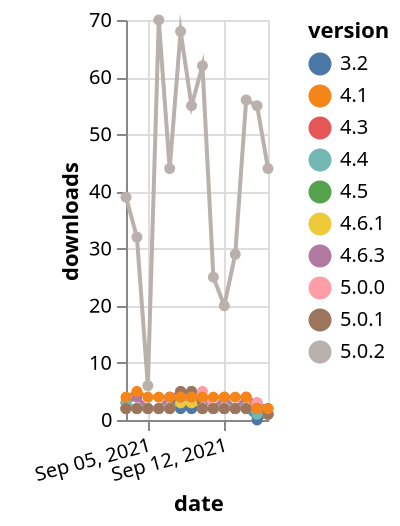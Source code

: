 {"$schema": "https://vega.github.io/schema/vega-lite/v5.json", "description": "A simple bar chart with embedded data.", "data": {"values": [{"date": "2021-09-03", "total": 36975, "delta": 39, "version": "5.0.2"}, {"date": "2021-09-04", "total": 37007, "delta": 32, "version": "5.0.2"}, {"date": "2021-09-05", "total": 37013, "delta": 6, "version": "5.0.2"}, {"date": "2021-09-06", "total": 37083, "delta": 70, "version": "5.0.2"}, {"date": "2021-09-07", "total": 37127, "delta": 44, "version": "5.0.2"}, {"date": "2021-09-08", "total": 37195, "delta": 68, "version": "5.0.2"}, {"date": "2021-09-09", "total": 37250, "delta": 55, "version": "5.0.2"}, {"date": "2021-09-10", "total": 37312, "delta": 62, "version": "5.0.2"}, {"date": "2021-09-11", "total": 37337, "delta": 25, "version": "5.0.2"}, {"date": "2021-09-12", "total": 37357, "delta": 20, "version": "5.0.2"}, {"date": "2021-09-13", "total": 37386, "delta": 29, "version": "5.0.2"}, {"date": "2021-09-14", "total": 37442, "delta": 56, "version": "5.0.2"}, {"date": "2021-09-15", "total": 37497, "delta": 55, "version": "5.0.2"}, {"date": "2021-09-16", "total": 37541, "delta": 44, "version": "5.0.2"}, {"date": "2021-09-03", "total": 4086, "delta": 2, "version": "4.5"}, {"date": "2021-09-04", "total": 4088, "delta": 2, "version": "4.5"}, {"date": "2021-09-05", "total": 4090, "delta": 2, "version": "4.5"}, {"date": "2021-09-06", "total": 4092, "delta": 2, "version": "4.5"}, {"date": "2021-09-07", "total": 4094, "delta": 2, "version": "4.5"}, {"date": "2021-09-08", "total": 4096, "delta": 2, "version": "4.5"}, {"date": "2021-09-09", "total": 4100, "delta": 4, "version": "4.5"}, {"date": "2021-09-10", "total": 4102, "delta": 2, "version": "4.5"}, {"date": "2021-09-11", "total": 4104, "delta": 2, "version": "4.5"}, {"date": "2021-09-12", "total": 4106, "delta": 2, "version": "4.5"}, {"date": "2021-09-13", "total": 4108, "delta": 2, "version": "4.5"}, {"date": "2021-09-14", "total": 4110, "delta": 2, "version": "4.5"}, {"date": "2021-09-15", "total": 4111, "delta": 1, "version": "4.5"}, {"date": "2021-09-16", "total": 4112, "delta": 1, "version": "4.5"}, {"date": "2021-09-03", "total": 6602, "delta": 3, "version": "4.6.3"}, {"date": "2021-09-04", "total": 6606, "delta": 4, "version": "4.6.3"}, {"date": "2021-09-05", "total": 6608, "delta": 2, "version": "4.6.3"}, {"date": "2021-09-06", "total": 6610, "delta": 2, "version": "4.6.3"}, {"date": "2021-09-07", "total": 6614, "delta": 4, "version": "4.6.3"}, {"date": "2021-09-08", "total": 6619, "delta": 5, "version": "4.6.3"}, {"date": "2021-09-09", "total": 6623, "delta": 4, "version": "4.6.3"}, {"date": "2021-09-10", "total": 6627, "delta": 4, "version": "4.6.3"}, {"date": "2021-09-11", "total": 6629, "delta": 2, "version": "4.6.3"}, {"date": "2021-09-12", "total": 6633, "delta": 4, "version": "4.6.3"}, {"date": "2021-09-13", "total": 6635, "delta": 2, "version": "4.6.3"}, {"date": "2021-09-14", "total": 6639, "delta": 4, "version": "4.6.3"}, {"date": "2021-09-15", "total": 6642, "delta": 3, "version": "4.6.3"}, {"date": "2021-09-16", "total": 6644, "delta": 2, "version": "4.6.3"}, {"date": "2021-09-03", "total": 3025, "delta": 2, "version": "4.3"}, {"date": "2021-09-04", "total": 3027, "delta": 2, "version": "4.3"}, {"date": "2021-09-05", "total": 3029, "delta": 2, "version": "4.3"}, {"date": "2021-09-06", "total": 3031, "delta": 2, "version": "4.3"}, {"date": "2021-09-07", "total": 3033, "delta": 2, "version": "4.3"}, {"date": "2021-09-08", "total": 3036, "delta": 3, "version": "4.3"}, {"date": "2021-09-09", "total": 3038, "delta": 2, "version": "4.3"}, {"date": "2021-09-10", "total": 3040, "delta": 2, "version": "4.3"}, {"date": "2021-09-11", "total": 3042, "delta": 2, "version": "4.3"}, {"date": "2021-09-12", "total": 3044, "delta": 2, "version": "4.3"}, {"date": "2021-09-13", "total": 3046, "delta": 2, "version": "4.3"}, {"date": "2021-09-14", "total": 3048, "delta": 2, "version": "4.3"}, {"date": "2021-09-15", "total": 3049, "delta": 1, "version": "4.3"}, {"date": "2021-09-16", "total": 3050, "delta": 1, "version": "4.3"}, {"date": "2021-09-03", "total": 3136, "delta": 2, "version": "3.2"}, {"date": "2021-09-04", "total": 3138, "delta": 2, "version": "3.2"}, {"date": "2021-09-05", "total": 3140, "delta": 2, "version": "3.2"}, {"date": "2021-09-06", "total": 3142, "delta": 2, "version": "3.2"}, {"date": "2021-09-07", "total": 3144, "delta": 2, "version": "3.2"}, {"date": "2021-09-08", "total": 3146, "delta": 2, "version": "3.2"}, {"date": "2021-09-09", "total": 3148, "delta": 2, "version": "3.2"}, {"date": "2021-09-10", "total": 3150, "delta": 2, "version": "3.2"}, {"date": "2021-09-11", "total": 3152, "delta": 2, "version": "3.2"}, {"date": "2021-09-12", "total": 3154, "delta": 2, "version": "3.2"}, {"date": "2021-09-13", "total": 3156, "delta": 2, "version": "3.2"}, {"date": "2021-09-14", "total": 3158, "delta": 2, "version": "3.2"}, {"date": "2021-09-15", "total": 3158, "delta": 0, "version": "3.2"}, {"date": "2021-09-16", "total": 3159, "delta": 1, "version": "3.2"}, {"date": "2021-09-03", "total": 71744, "delta": 2, "version": "4.6.1"}, {"date": "2021-09-04", "total": 71746, "delta": 2, "version": "4.6.1"}, {"date": "2021-09-05", "total": 71748, "delta": 2, "version": "4.6.1"}, {"date": "2021-09-06", "total": 71750, "delta": 2, "version": "4.6.1"}, {"date": "2021-09-07", "total": 71752, "delta": 2, "version": "4.6.1"}, {"date": "2021-09-08", "total": 71755, "delta": 3, "version": "4.6.1"}, {"date": "2021-09-09", "total": 71758, "delta": 3, "version": "4.6.1"}, {"date": "2021-09-10", "total": 71760, "delta": 2, "version": "4.6.1"}, {"date": "2021-09-11", "total": 71762, "delta": 2, "version": "4.6.1"}, {"date": "2021-09-12", "total": 71764, "delta": 2, "version": "4.6.1"}, {"date": "2021-09-13", "total": 71766, "delta": 2, "version": "4.6.1"}, {"date": "2021-09-14", "total": 71768, "delta": 2, "version": "4.6.1"}, {"date": "2021-09-15", "total": 71770, "delta": 2, "version": "4.6.1"}, {"date": "2021-09-16", "total": 71771, "delta": 1, "version": "4.6.1"}, {"date": "2021-09-03", "total": 3367, "delta": 3, "version": "5.0.0"}, {"date": "2021-09-04", "total": 3369, "delta": 2, "version": "5.0.0"}, {"date": "2021-09-05", "total": 3371, "delta": 2, "version": "5.0.0"}, {"date": "2021-09-06", "total": 3373, "delta": 2, "version": "5.0.0"}, {"date": "2021-09-07", "total": 3375, "delta": 2, "version": "5.0.0"}, {"date": "2021-09-08", "total": 3379, "delta": 4, "version": "5.0.0"}, {"date": "2021-09-09", "total": 3383, "delta": 4, "version": "5.0.0"}, {"date": "2021-09-10", "total": 3388, "delta": 5, "version": "5.0.0"}, {"date": "2021-09-11", "total": 3390, "delta": 2, "version": "5.0.0"}, {"date": "2021-09-12", "total": 3392, "delta": 2, "version": "5.0.0"}, {"date": "2021-09-13", "total": 3394, "delta": 2, "version": "5.0.0"}, {"date": "2021-09-14", "total": 3396, "delta": 2, "version": "5.0.0"}, {"date": "2021-09-15", "total": 3399, "delta": 3, "version": "5.0.0"}, {"date": "2021-09-16", "total": 3400, "delta": 1, "version": "5.0.0"}, {"date": "2021-09-03", "total": 7385, "delta": 3, "version": "4.4"}, {"date": "2021-09-04", "total": 7387, "delta": 2, "version": "4.4"}, {"date": "2021-09-05", "total": 7389, "delta": 2, "version": "4.4"}, {"date": "2021-09-06", "total": 7391, "delta": 2, "version": "4.4"}, {"date": "2021-09-07", "total": 7393, "delta": 2, "version": "4.4"}, {"date": "2021-09-08", "total": 7397, "delta": 4, "version": "4.4"}, {"date": "2021-09-09", "total": 7402, "delta": 5, "version": "4.4"}, {"date": "2021-09-10", "total": 7404, "delta": 2, "version": "4.4"}, {"date": "2021-09-11", "total": 7406, "delta": 2, "version": "4.4"}, {"date": "2021-09-12", "total": 7408, "delta": 2, "version": "4.4"}, {"date": "2021-09-13", "total": 7410, "delta": 2, "version": "4.4"}, {"date": "2021-09-14", "total": 7412, "delta": 2, "version": "4.4"}, {"date": "2021-09-15", "total": 7413, "delta": 1, "version": "4.4"}, {"date": "2021-09-16", "total": 7414, "delta": 1, "version": "4.4"}, {"date": "2021-09-03", "total": 3206, "delta": 2, "version": "5.0.1"}, {"date": "2021-09-04", "total": 3208, "delta": 2, "version": "5.0.1"}, {"date": "2021-09-05", "total": 3210, "delta": 2, "version": "5.0.1"}, {"date": "2021-09-06", "total": 3212, "delta": 2, "version": "5.0.1"}, {"date": "2021-09-07", "total": 3214, "delta": 2, "version": "5.0.1"}, {"date": "2021-09-08", "total": 3219, "delta": 5, "version": "5.0.1"}, {"date": "2021-09-09", "total": 3224, "delta": 5, "version": "5.0.1"}, {"date": "2021-09-10", "total": 3226, "delta": 2, "version": "5.0.1"}, {"date": "2021-09-11", "total": 3228, "delta": 2, "version": "5.0.1"}, {"date": "2021-09-12", "total": 3230, "delta": 2, "version": "5.0.1"}, {"date": "2021-09-13", "total": 3232, "delta": 2, "version": "5.0.1"}, {"date": "2021-09-14", "total": 3234, "delta": 2, "version": "5.0.1"}, {"date": "2021-09-15", "total": 3236, "delta": 2, "version": "5.0.1"}, {"date": "2021-09-16", "total": 3237, "delta": 1, "version": "5.0.1"}, {"date": "2021-09-03", "total": 6656, "delta": 4, "version": "4.1"}, {"date": "2021-09-04", "total": 6661, "delta": 5, "version": "4.1"}, {"date": "2021-09-05", "total": 6665, "delta": 4, "version": "4.1"}, {"date": "2021-09-06", "total": 6669, "delta": 4, "version": "4.1"}, {"date": "2021-09-07", "total": 6673, "delta": 4, "version": "4.1"}, {"date": "2021-09-08", "total": 6677, "delta": 4, "version": "4.1"}, {"date": "2021-09-09", "total": 6681, "delta": 4, "version": "4.1"}, {"date": "2021-09-10", "total": 6685, "delta": 4, "version": "4.1"}, {"date": "2021-09-11", "total": 6689, "delta": 4, "version": "4.1"}, {"date": "2021-09-12", "total": 6693, "delta": 4, "version": "4.1"}, {"date": "2021-09-13", "total": 6697, "delta": 4, "version": "4.1"}, {"date": "2021-09-14", "total": 6701, "delta": 4, "version": "4.1"}, {"date": "2021-09-15", "total": 6703, "delta": 2, "version": "4.1"}, {"date": "2021-09-16", "total": 6705, "delta": 2, "version": "4.1"}]}, "width": "container", "mark": {"type": "line", "point": {"filled": true}}, "encoding": {"x": {"field": "date", "type": "temporal", "timeUnit": "yearmonthdate", "title": "date", "axis": {"labelAngle": -15}}, "y": {"field": "delta", "type": "quantitative", "title": "downloads"}, "color": {"field": "version", "type": "nominal"}, "tooltip": {"field": "delta"}}}